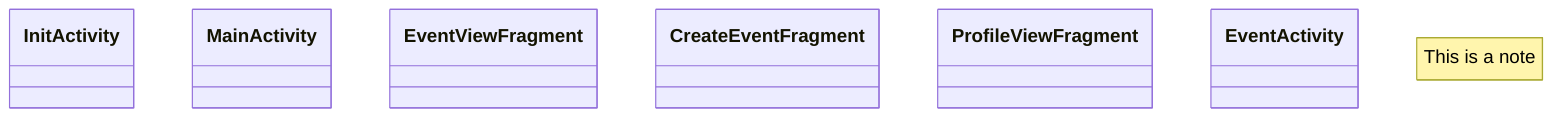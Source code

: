 %% Syntax here can be weird. Go reference:
%% https://mermaid.js.org/syntax/classDiagram.html
classDiagram
    note "This is a note"
    class InitActivity{

    }

    class MainActivity {

    }
    class EventViewFragment {

    }
    class CreateEventFragment {

    }
    class ProfileViewFragment {

    }

    class EventActivity {

    }